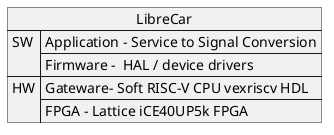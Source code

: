 @startuml
json LibreCar {

   "SW": ["Application - Service to Signal Conversion", "Firmware -  HAL / device drivers"],

   "HW": ["Gateware- Soft RISC-V CPU vexriscv HDL", "FPGA - Lattice iCE40UP5k FPGA"]
}
@enduml
